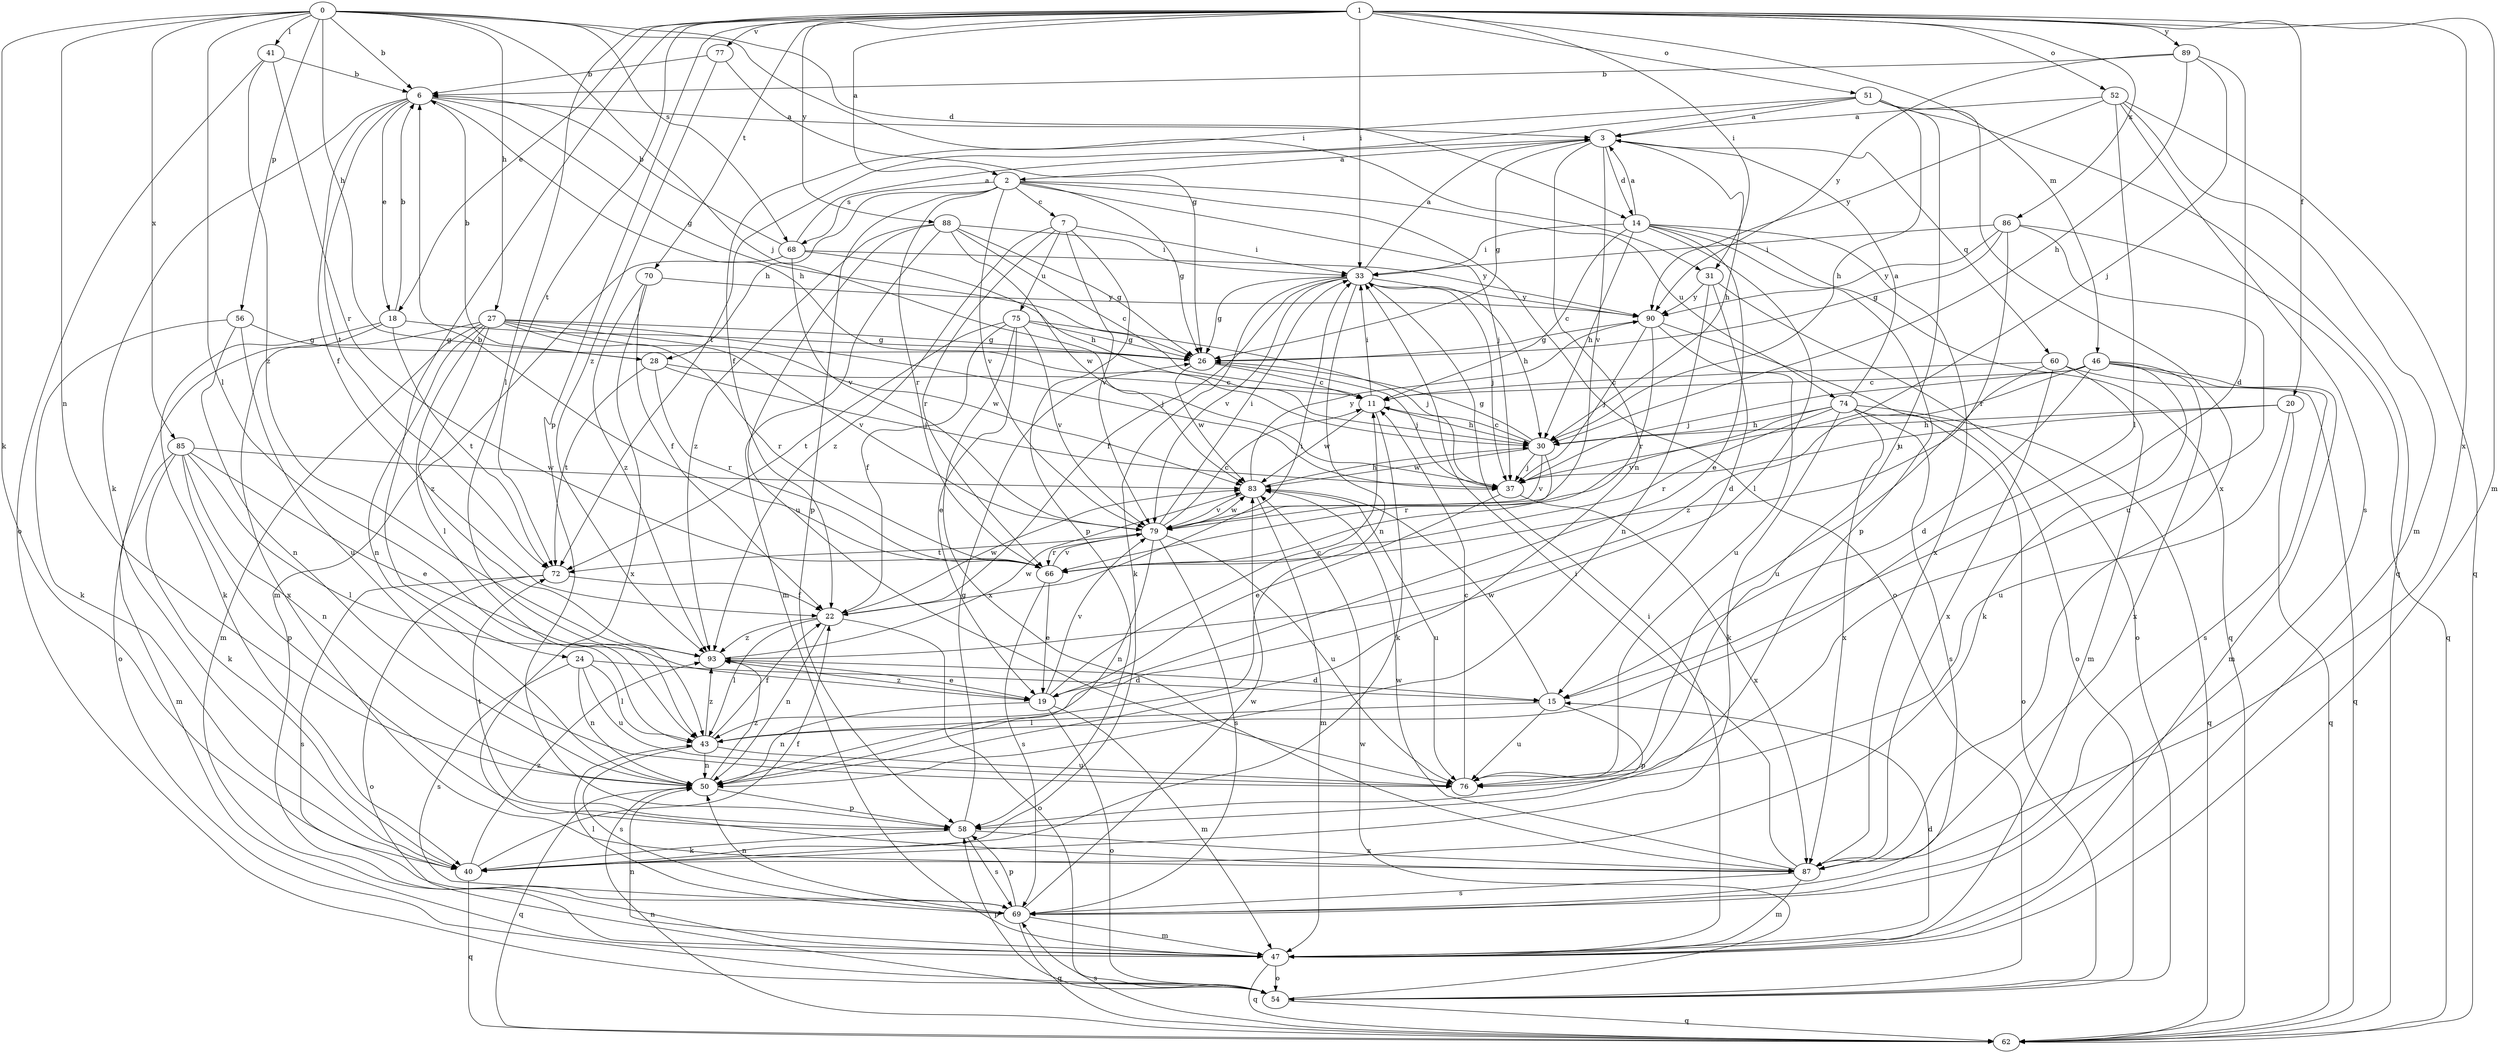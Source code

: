 strict digraph  {
0;
1;
2;
3;
6;
7;
11;
14;
15;
18;
19;
20;
22;
24;
26;
27;
28;
30;
31;
33;
37;
40;
41;
43;
46;
47;
50;
51;
52;
54;
56;
58;
60;
62;
66;
68;
69;
70;
72;
74;
75;
76;
77;
79;
83;
85;
86;
87;
88;
89;
90;
93;
0 -> 6  [label=b];
0 -> 14  [label=d];
0 -> 27  [label=h];
0 -> 28  [label=h];
0 -> 31  [label=i];
0 -> 37  [label=j];
0 -> 40  [label=k];
0 -> 41  [label=l];
0 -> 43  [label=l];
0 -> 50  [label=n];
0 -> 56  [label=p];
0 -> 68  [label=s];
0 -> 85  [label=x];
1 -> 2  [label=a];
1 -> 18  [label=e];
1 -> 20  [label=f];
1 -> 24  [label=g];
1 -> 31  [label=i];
1 -> 33  [label=i];
1 -> 43  [label=l];
1 -> 46  [label=m];
1 -> 47  [label=m];
1 -> 51  [label=o];
1 -> 52  [label=o];
1 -> 58  [label=p];
1 -> 70  [label=t];
1 -> 72  [label=t];
1 -> 77  [label=v];
1 -> 86  [label=x];
1 -> 87  [label=x];
1 -> 88  [label=y];
1 -> 89  [label=y];
2 -> 7  [label=c];
2 -> 26  [label=g];
2 -> 28  [label=h];
2 -> 37  [label=j];
2 -> 54  [label=o];
2 -> 58  [label=p];
2 -> 66  [label=r];
2 -> 68  [label=s];
2 -> 74  [label=u];
2 -> 79  [label=v];
3 -> 2  [label=a];
3 -> 14  [label=d];
3 -> 26  [label=g];
3 -> 30  [label=h];
3 -> 50  [label=n];
3 -> 60  [label=q];
3 -> 79  [label=v];
6 -> 3  [label=a];
6 -> 18  [label=e];
6 -> 22  [label=f];
6 -> 26  [label=g];
6 -> 30  [label=h];
6 -> 40  [label=k];
6 -> 72  [label=t];
7 -> 33  [label=i];
7 -> 58  [label=p];
7 -> 66  [label=r];
7 -> 75  [label=u];
7 -> 79  [label=v];
7 -> 93  [label=z];
11 -> 30  [label=h];
11 -> 33  [label=i];
11 -> 40  [label=k];
11 -> 83  [label=w];
14 -> 3  [label=a];
14 -> 11  [label=c];
14 -> 19  [label=e];
14 -> 30  [label=h];
14 -> 33  [label=i];
14 -> 43  [label=l];
14 -> 58  [label=p];
14 -> 62  [label=q];
14 -> 87  [label=x];
15 -> 43  [label=l];
15 -> 58  [label=p];
15 -> 76  [label=u];
15 -> 83  [label=w];
18 -> 6  [label=b];
18 -> 26  [label=g];
18 -> 40  [label=k];
18 -> 54  [label=o];
18 -> 72  [label=t];
19 -> 11  [label=c];
19 -> 47  [label=m];
19 -> 50  [label=n];
19 -> 54  [label=o];
19 -> 79  [label=v];
19 -> 93  [label=z];
20 -> 30  [label=h];
20 -> 37  [label=j];
20 -> 62  [label=q];
20 -> 76  [label=u];
22 -> 33  [label=i];
22 -> 43  [label=l];
22 -> 50  [label=n];
22 -> 54  [label=o];
22 -> 83  [label=w];
22 -> 93  [label=z];
24 -> 15  [label=d];
24 -> 43  [label=l];
24 -> 50  [label=n];
24 -> 69  [label=s];
24 -> 76  [label=u];
26 -> 11  [label=c];
26 -> 37  [label=j];
26 -> 83  [label=w];
27 -> 26  [label=g];
27 -> 37  [label=j];
27 -> 43  [label=l];
27 -> 47  [label=m];
27 -> 50  [label=n];
27 -> 66  [label=r];
27 -> 79  [label=v];
27 -> 83  [label=w];
27 -> 87  [label=x];
27 -> 93  [label=z];
28 -> 6  [label=b];
28 -> 11  [label=c];
28 -> 37  [label=j];
28 -> 66  [label=r];
28 -> 72  [label=t];
30 -> 11  [label=c];
30 -> 26  [label=g];
30 -> 37  [label=j];
30 -> 66  [label=r];
30 -> 79  [label=v];
30 -> 83  [label=w];
31 -> 15  [label=d];
31 -> 50  [label=n];
31 -> 54  [label=o];
31 -> 90  [label=y];
33 -> 3  [label=a];
33 -> 22  [label=f];
33 -> 26  [label=g];
33 -> 30  [label=h];
33 -> 37  [label=j];
33 -> 40  [label=k];
33 -> 50  [label=n];
33 -> 79  [label=v];
33 -> 90  [label=y];
37 -> 19  [label=e];
37 -> 87  [label=x];
40 -> 22  [label=f];
40 -> 62  [label=q];
40 -> 93  [label=z];
41 -> 6  [label=b];
41 -> 54  [label=o];
41 -> 66  [label=r];
41 -> 93  [label=z];
43 -> 22  [label=f];
43 -> 50  [label=n];
43 -> 69  [label=s];
43 -> 76  [label=u];
43 -> 93  [label=z];
46 -> 11  [label=c];
46 -> 15  [label=d];
46 -> 37  [label=j];
46 -> 40  [label=k];
46 -> 47  [label=m];
46 -> 69  [label=s];
46 -> 87  [label=x];
46 -> 93  [label=z];
47 -> 15  [label=d];
47 -> 33  [label=i];
47 -> 50  [label=n];
47 -> 54  [label=o];
47 -> 62  [label=q];
50 -> 58  [label=p];
50 -> 62  [label=q];
50 -> 93  [label=z];
51 -> 3  [label=a];
51 -> 22  [label=f];
51 -> 30  [label=h];
51 -> 62  [label=q];
51 -> 72  [label=t];
51 -> 76  [label=u];
51 -> 87  [label=x];
52 -> 3  [label=a];
52 -> 43  [label=l];
52 -> 47  [label=m];
52 -> 62  [label=q];
52 -> 69  [label=s];
52 -> 90  [label=y];
54 -> 58  [label=p];
54 -> 62  [label=q];
54 -> 83  [label=w];
56 -> 26  [label=g];
56 -> 40  [label=k];
56 -> 50  [label=n];
56 -> 76  [label=u];
58 -> 26  [label=g];
58 -> 40  [label=k];
58 -> 69  [label=s];
58 -> 72  [label=t];
58 -> 87  [label=x];
60 -> 11  [label=c];
60 -> 47  [label=m];
60 -> 62  [label=q];
60 -> 76  [label=u];
60 -> 87  [label=x];
62 -> 50  [label=n];
62 -> 69  [label=s];
66 -> 6  [label=b];
66 -> 19  [label=e];
66 -> 69  [label=s];
66 -> 79  [label=v];
68 -> 3  [label=a];
68 -> 6  [label=b];
68 -> 30  [label=h];
68 -> 47  [label=m];
68 -> 79  [label=v];
68 -> 90  [label=y];
69 -> 43  [label=l];
69 -> 47  [label=m];
69 -> 50  [label=n];
69 -> 58  [label=p];
69 -> 62  [label=q];
69 -> 83  [label=w];
70 -> 22  [label=f];
70 -> 87  [label=x];
70 -> 90  [label=y];
70 -> 93  [label=z];
72 -> 22  [label=f];
72 -> 54  [label=o];
72 -> 69  [label=s];
74 -> 3  [label=a];
74 -> 30  [label=h];
74 -> 40  [label=k];
74 -> 54  [label=o];
74 -> 62  [label=q];
74 -> 66  [label=r];
74 -> 69  [label=s];
74 -> 79  [label=v];
74 -> 87  [label=x];
75 -> 19  [label=e];
75 -> 22  [label=f];
75 -> 26  [label=g];
75 -> 37  [label=j];
75 -> 72  [label=t];
75 -> 79  [label=v];
75 -> 87  [label=x];
76 -> 11  [label=c];
77 -> 6  [label=b];
77 -> 26  [label=g];
77 -> 93  [label=z];
79 -> 11  [label=c];
79 -> 33  [label=i];
79 -> 50  [label=n];
79 -> 66  [label=r];
79 -> 69  [label=s];
79 -> 72  [label=t];
79 -> 76  [label=u];
79 -> 83  [label=w];
83 -> 30  [label=h];
83 -> 47  [label=m];
83 -> 76  [label=u];
83 -> 79  [label=v];
83 -> 90  [label=y];
85 -> 19  [label=e];
85 -> 40  [label=k];
85 -> 43  [label=l];
85 -> 47  [label=m];
85 -> 50  [label=n];
85 -> 58  [label=p];
85 -> 83  [label=w];
86 -> 26  [label=g];
86 -> 33  [label=i];
86 -> 62  [label=q];
86 -> 66  [label=r];
86 -> 76  [label=u];
86 -> 90  [label=y];
87 -> 33  [label=i];
87 -> 47  [label=m];
87 -> 69  [label=s];
87 -> 83  [label=w];
88 -> 11  [label=c];
88 -> 26  [label=g];
88 -> 33  [label=i];
88 -> 47  [label=m];
88 -> 76  [label=u];
88 -> 83  [label=w];
88 -> 93  [label=z];
89 -> 6  [label=b];
89 -> 15  [label=d];
89 -> 30  [label=h];
89 -> 37  [label=j];
89 -> 90  [label=y];
90 -> 26  [label=g];
90 -> 37  [label=j];
90 -> 54  [label=o];
90 -> 66  [label=r];
90 -> 76  [label=u];
93 -> 15  [label=d];
93 -> 19  [label=e];
93 -> 83  [label=w];
}
